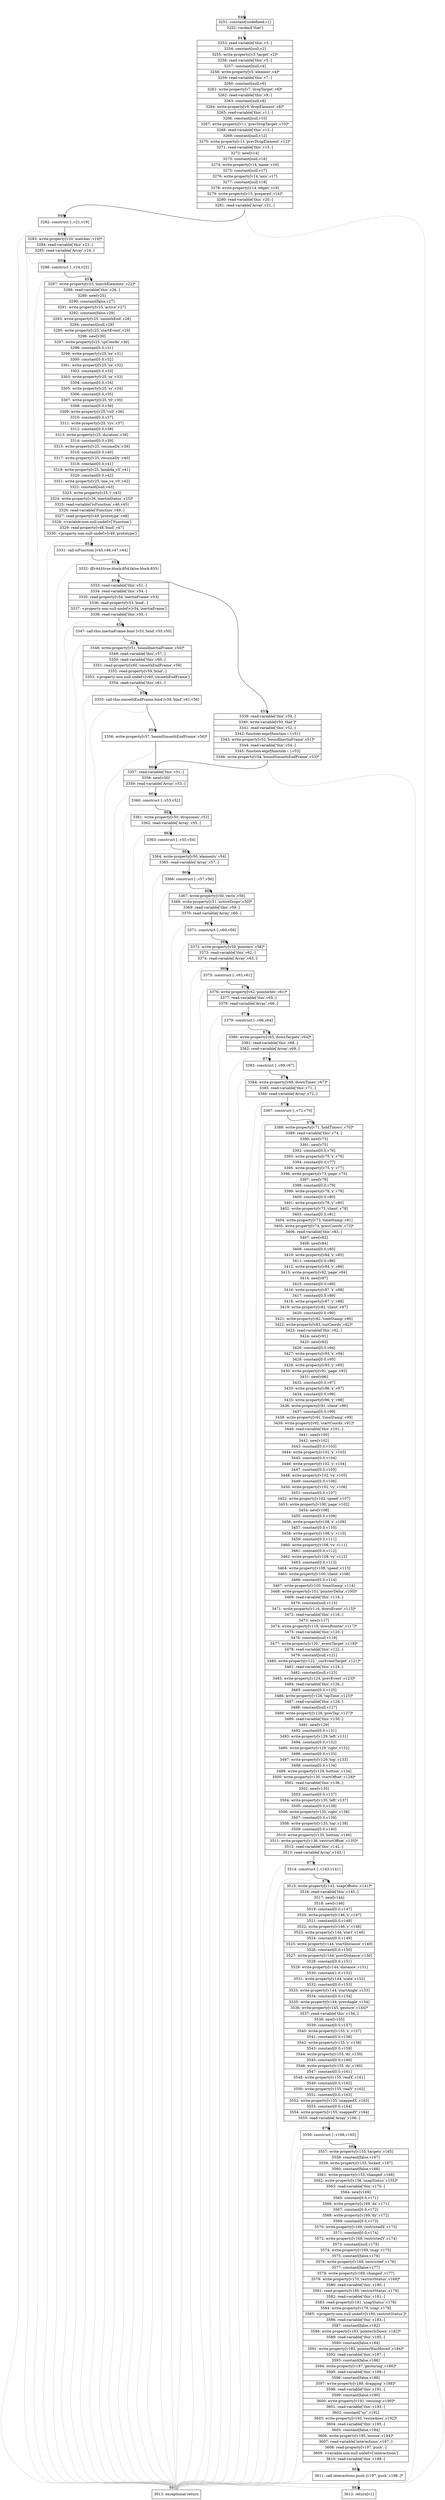 digraph {
rankdir="TD"
BB_entry59[shape=none,label=""];
BB_entry59 -> BB846 [tailport=s, headport=n, headlabel="    846"]
BB846 [shape=record label="{3251: constant[undefined,v1]|3252: vardecl['that']}" ] 
BB846 -> BB847 [tailport=s, headport=n, headlabel="      847"]
BB847 [shape=record label="{3253: read-variable['this',v3,-]|3254: constant[null,v2]|3255: write-property[v3,'target',v2]*|3256: read-variable['this',v5,-]|3257: constant[null,v4]|3258: write-property[v5,'element',v4]*|3259: read-variable['this',v7,-]|3260: constant[null,v6]|3261: write-property[v7,'dropTarget',v6]*|3262: read-variable['this',v9,-]|3263: constant[null,v8]|3264: write-property[v9,'dropElement',v8]*|3265: read-variable['this',v11,-]|3266: constant[null,v10]|3267: write-property[v11,'prevDropTarget',v10]*|3268: read-variable['this',v13,-]|3269: constant[null,v12]|3270: write-property[v13,'prevDropElement',v12]*|3271: read-variable['this',v15,-]|3272: new[v14]|3273: constant[null,v16]|3274: write-property[v14,'name',v16]|3275: constant[null,v17]|3276: write-property[v14,'axis',v17]|3277: constant[null,v18]|3278: write-property[v14,'edges',v18]|3279: write-property[v15,'prepared',v14]*|3280: read-variable['this',v20,-]|3281: read-variable['Array',v21,-]}" ] 
BB847 -> BB848 [tailport=s, headport=n, headlabel="      848"]
BB847 -> BB883 [tailport=s, headport=n, color=gray, headlabel="      883"]
BB848 [shape=record label="{3282: construct [-,v21,v19]}" ] 
BB848 -> BB849 [tailport=s, headport=n, headlabel="      849"]
BB848 -> BB883 [tailport=s, headport=n, color=gray]
BB849 [shape=record label="{3283: write-property[v20,'matches',v19]*|3284: read-variable['this',v23,-]|3285: read-variable['Array',v24,-]}" ] 
BB849 -> BB850 [tailport=s, headport=n, headlabel="      850"]
BB849 -> BB883 [tailport=s, headport=n, color=gray]
BB850 [shape=record label="{3286: construct [-,v24,v22]}" ] 
BB850 -> BB851 [tailport=s, headport=n, headlabel="      851"]
BB850 -> BB883 [tailport=s, headport=n, color=gray]
BB851 [shape=record label="{3287: write-property[v23,'matchElements',v22]*|3288: read-variable['this',v26,-]|3289: new[v25]|3290: constant[false,v27]|3291: write-property[v25,'active',v27]|3292: constant[false,v28]|3293: write-property[v25,'smoothEnd',v28]|3294: constant[null,v29]|3295: write-property[v25,'startEvent',v29]|3296: new[v30]|3297: write-property[v25,'upCoords',v30]|3298: constant[0.0,v31]|3299: write-property[v25,'xe',v31]|3300: constant[0.0,v32]|3301: write-property[v25,'ye',v32]|3302: constant[0.0,v33]|3303: write-property[v25,'sx',v33]|3304: constant[0.0,v34]|3305: write-property[v25,'sy',v34]|3306: constant[0.0,v35]|3307: write-property[v25,'t0',v35]|3308: constant[0.0,v36]|3309: write-property[v25,'vx0',v36]|3310: constant[0.0,v37]|3311: write-property[v25,'vys',v37]|3312: constant[0.0,v38]|3313: write-property[v25,'duration',v38]|3314: constant[0.0,v39]|3315: write-property[v25,'resumeDx',v39]|3316: constant[0.0,v40]|3317: write-property[v25,'resumeDy',v40]|3318: constant[0.0,v41]|3319: write-property[v25,'lambda_v0',v41]|3320: constant[0.0,v42]|3321: write-property[v25,'one_ve_v0',v42]|3322: constant[null,v43]|3323: write-property[v25,'i',v43]|3324: write-property[v26,'inertiaStatus',v25]*|3325: read-variable['isFunction',v46,v45]|3326: read-variable['Function',v49,-]|3327: read-property[v49,'prototype',v48]|3328: \<variable-non-null-undef\>['Function']|3329: read-property[v48,'bind',v47]|3330: \<property-non-null-undef\>[v49,'prototype']}" ] 
BB851 -> BB852 [tailport=s, headport=n, headlabel="      852"]
BB851 -> BB883 [tailport=s, headport=n, color=gray]
BB852 [shape=record label="{3331: call-isFunction [v45,v46,v47,v44]}" ] 
BB852 -> BB853 [tailport=s, headport=n, headlabel="      853"]
BB852 -> BB883 [tailport=s, headport=n, color=gray]
BB853 [shape=record label="{3332: if[v44](true-block:854,false-block:855)}" ] 
BB853 -> BB854 [tailport=s, headport=n, headlabel="      854"]
BB853 -> BB855 [tailport=s, headport=n, headlabel="      855"]
BB854 [shape=record label="{3333: read-variable['this',v51,-]|3334: read-variable['this',v54,-]|3335: read-property[v54,'inertiaFrame',v53]|3336: read-property[v53,'bind',-]|3337: \<property-non-null-undef\>[v54,'inertiaFrame']|3338: read-variable['this',v55,-]}" ] 
BB854 -> BB856 [tailport=s, headport=n, headlabel="      856"]
BB854 -> BB883 [tailport=s, headport=n, color=gray]
BB855 [shape=record label="{3339: read-variable['this',v50,-]|3340: write-variable[v50,'that']*|3341: read-variable['this',v52,-]|3342: function-expr[function ( ),v51]|3343: write-property[v52,'boundInertiaFrame',v51]*|3344: read-variable['this',v54,-]|3345: function-expr[function ( ),v53]|3346: write-property[v54,'boundSmoothEndFrame',v53]*}" ] 
BB855 -> BB860 [tailport=s, headport=n, headlabel="      860"]
BB855 -> BB883 [tailport=s, headport=n, color=gray]
BB856 [shape=record label="{3347: call-this.inertiaFrame.bind [v53,'bind',v55,v50]}" ] 
BB856 -> BB857 [tailport=s, headport=n, headlabel="      857"]
BB856 -> BB883 [tailport=s, headport=n, color=gray]
BB857 [shape=record label="{3348: write-property[v51,'boundInertiaFrame',v50]*|3349: read-variable['this',v57,-]|3350: read-variable['this',v60,-]|3351: read-property[v60,'smoothEndFrame',v59]|3352: read-property[v59,'bind',-]|3353: \<property-non-null-undef\>[v60,'smoothEndFrame']|3354: read-variable['this',v61,-]}" ] 
BB857 -> BB858 [tailport=s, headport=n, headlabel="      858"]
BB857 -> BB883 [tailport=s, headport=n, color=gray]
BB858 [shape=record label="{3355: call-this.smoothEndFrame.bind [v59,'bind',v61,v56]}" ] 
BB858 -> BB859 [tailport=s, headport=n, headlabel="      859"]
BB858 -> BB883 [tailport=s, headport=n, color=gray]
BB859 [shape=record label="{3356: write-property[v57,'boundSmoothEndFrame',v56]*}" ] 
BB859 -> BB860 [tailport=s, headport=n]
BB859 -> BB883 [tailport=s, headport=n, color=gray]
BB860 [shape=record label="{3357: read-variable['this',v51,-]|3358: new[v50]|3359: read-variable['Array',v53,-]}" ] 
BB860 -> BB861 [tailport=s, headport=n, headlabel="      861"]
BB860 -> BB883 [tailport=s, headport=n, color=gray]
BB861 [shape=record label="{3360: construct [-,v53,v52]}" ] 
BB861 -> BB862 [tailport=s, headport=n, headlabel="      862"]
BB861 -> BB883 [tailport=s, headport=n, color=gray]
BB862 [shape=record label="{3361: write-property[v50,'dropzones',v52]|3362: read-variable['Array',v55,-]}" ] 
BB862 -> BB863 [tailport=s, headport=n, headlabel="      863"]
BB862 -> BB883 [tailport=s, headport=n, color=gray]
BB863 [shape=record label="{3363: construct [-,v55,v54]}" ] 
BB863 -> BB864 [tailport=s, headport=n, headlabel="      864"]
BB863 -> BB883 [tailport=s, headport=n, color=gray]
BB864 [shape=record label="{3364: write-property[v50,'elements',v54]|3365: read-variable['Array',v57,-]}" ] 
BB864 -> BB865 [tailport=s, headport=n, headlabel="      865"]
BB864 -> BB883 [tailport=s, headport=n, color=gray]
BB865 [shape=record label="{3366: construct [-,v57,v56]}" ] 
BB865 -> BB866 [tailport=s, headport=n, headlabel="      866"]
BB865 -> BB883 [tailport=s, headport=n, color=gray]
BB866 [shape=record label="{3367: write-property[v50,'rects',v56]|3368: write-property[v51,'activeDrops',v50]*|3369: read-variable['this',v59,-]|3370: read-variable['Array',v60,-]}" ] 
BB866 -> BB867 [tailport=s, headport=n, headlabel="      867"]
BB866 -> BB883 [tailport=s, headport=n, color=gray]
BB867 [shape=record label="{3371: construct [-,v60,v58]}" ] 
BB867 -> BB868 [tailport=s, headport=n, headlabel="      868"]
BB867 -> BB883 [tailport=s, headport=n, color=gray]
BB868 [shape=record label="{3372: write-property[v59,'pointers',v58]*|3373: read-variable['this',v62,-]|3374: read-variable['Array',v63,-]}" ] 
BB868 -> BB869 [tailport=s, headport=n, headlabel="      869"]
BB868 -> BB883 [tailport=s, headport=n, color=gray]
BB869 [shape=record label="{3375: construct [-,v63,v61]}" ] 
BB869 -> BB870 [tailport=s, headport=n, headlabel="      870"]
BB869 -> BB883 [tailport=s, headport=n, color=gray]
BB870 [shape=record label="{3376: write-property[v62,'pointerIds',v61]*|3377: read-variable['this',v65,-]|3378: read-variable['Array',v66,-]}" ] 
BB870 -> BB871 [tailport=s, headport=n, headlabel="      871"]
BB870 -> BB883 [tailport=s, headport=n, color=gray]
BB871 [shape=record label="{3379: construct [-,v66,v64]}" ] 
BB871 -> BB872 [tailport=s, headport=n, headlabel="      872"]
BB871 -> BB883 [tailport=s, headport=n, color=gray]
BB872 [shape=record label="{3380: write-property[v65,'downTargets',v64]*|3381: read-variable['this',v68,-]|3382: read-variable['Array',v69,-]}" ] 
BB872 -> BB873 [tailport=s, headport=n, headlabel="      873"]
BB872 -> BB883 [tailport=s, headport=n, color=gray]
BB873 [shape=record label="{3383: construct [-,v69,v67]}" ] 
BB873 -> BB874 [tailport=s, headport=n, headlabel="      874"]
BB873 -> BB883 [tailport=s, headport=n, color=gray]
BB874 [shape=record label="{3384: write-property[v68,'downTimes',v67]*|3385: read-variable['this',v71,-]|3386: read-variable['Array',v72,-]}" ] 
BB874 -> BB875 [tailport=s, headport=n, headlabel="      875"]
BB874 -> BB883 [tailport=s, headport=n, color=gray]
BB875 [shape=record label="{3387: construct [-,v72,v70]}" ] 
BB875 -> BB876 [tailport=s, headport=n, headlabel="      876"]
BB875 -> BB883 [tailport=s, headport=n, color=gray]
BB876 [shape=record label="{3388: write-property[v71,'holdTimers',v70]*|3389: read-variable['this',v74,-]|3390: new[v73]|3391: new[v75]|3392: constant[0.0,v76]|3393: write-property[v75,'x',v76]|3394: constant[0.0,v77]|3395: write-property[v75,'y',v77]|3396: write-property[v73,'page',v75]|3397: new[v78]|3398: constant[0.0,v79]|3399: write-property[v78,'x',v79]|3400: constant[0.0,v80]|3401: write-property[v78,'y',v80]|3402: write-property[v73,'client',v78]|3403: constant[0.0,v81]|3404: write-property[v73,'timeStamp',v81]|3405: write-property[v74,'prevCoords',v73]*|3406: read-variable['this',v83,-]|3407: new[v82]|3408: new[v84]|3409: constant[0.0,v85]|3410: write-property[v84,'x',v85]|3411: constant[0.0,v86]|3412: write-property[v84,'y',v86]|3413: write-property[v82,'page',v84]|3414: new[v87]|3415: constant[0.0,v88]|3416: write-property[v87,'x',v88]|3417: constant[0.0,v89]|3418: write-property[v87,'y',v89]|3419: write-property[v82,'client',v87]|3420: constant[0.0,v90]|3421: write-property[v82,'timeStamp',v90]|3422: write-property[v83,'curCoords',v82]*|3423: read-variable['this',v92,-]|3424: new[v91]|3425: new[v93]|3426: constant[0.0,v94]|3427: write-property[v93,'x',v94]|3428: constant[0.0,v95]|3429: write-property[v93,'y',v95]|3430: write-property[v91,'page',v93]|3431: new[v96]|3432: constant[0.0,v97]|3433: write-property[v96,'x',v97]|3434: constant[0.0,v98]|3435: write-property[v96,'y',v98]|3436: write-property[v91,'client',v96]|3437: constant[0.0,v99]|3438: write-property[v91,'timeStamp',v99]|3439: write-property[v92,'startCoords',v91]*|3440: read-variable['this',v101,-]|3441: new[v100]|3442: new[v102]|3443: constant[0.0,v103]|3444: write-property[v102,'x',v103]|3445: constant[0.0,v104]|3446: write-property[v102,'y',v104]|3447: constant[0.0,v105]|3448: write-property[v102,'vx',v105]|3449: constant[0.0,v106]|3450: write-property[v102,'vy',v106]|3451: constant[0.0,v107]|3452: write-property[v102,'speed',v107]|3453: write-property[v100,'page',v102]|3454: new[v108]|3455: constant[0.0,v109]|3456: write-property[v108,'x',v109]|3457: constant[0.0,v110]|3458: write-property[v108,'y',v110]|3459: constant[0.0,v111]|3460: write-property[v108,'vx',v111]|3461: constant[0.0,v112]|3462: write-property[v108,'vy',v112]|3463: constant[0.0,v113]|3464: write-property[v108,'speed',v113]|3465: write-property[v100,'client',v108]|3466: constant[0.0,v114]|3467: write-property[v100,'timeStamp',v114]|3468: write-property[v101,'pointerDelta',v100]*|3469: read-variable['this',v116,-]|3470: constant[null,v115]|3471: write-property[v116,'downEvent',v115]*|3472: read-variable['this',v118,-]|3473: new[v117]|3474: write-property[v118,'downPointer',v117]*|3475: read-variable['this',v120,-]|3476: constant[null,v119]|3477: write-property[v120,'_eventTarget',v119]*|3478: read-variable['this',v122,-]|3479: constant[null,v121]|3480: write-property[v122,'_curEventTarget',v121]*|3481: read-variable['this',v124,-]|3482: constant[null,v123]|3483: write-property[v124,'prevEvent',v123]*|3484: read-variable['this',v126,-]|3485: constant[0.0,v125]|3486: write-property[v126,'tapTime',v125]*|3487: read-variable['this',v128,-]|3488: constant[null,v127]|3489: write-property[v128,'prevTap',v127]*|3490: read-variable['this',v130,-]|3491: new[v129]|3492: constant[0.0,v131]|3493: write-property[v129,'left',v131]|3494: constant[0.0,v132]|3495: write-property[v129,'right',v132]|3496: constant[0.0,v133]|3497: write-property[v129,'top',v133]|3498: constant[0.0,v134]|3499: write-property[v129,'bottom',v134]|3500: write-property[v130,'startOffset',v129]*|3501: read-variable['this',v136,-]|3502: new[v135]|3503: constant[0.0,v137]|3504: write-property[v135,'left',v137]|3505: constant[0.0,v138]|3506: write-property[v135,'right',v138]|3507: constant[0.0,v139]|3508: write-property[v135,'top',v139]|3509: constant[0.0,v140]|3510: write-property[v135,'bottom',v140]|3511: write-property[v136,'restrictOffset',v135]*|3512: read-variable['this',v142,-]|3513: read-variable['Array',v143,-]}" ] 
BB876 -> BB877 [tailport=s, headport=n, headlabel="      877"]
BB876 -> BB883 [tailport=s, headport=n, color=gray]
BB877 [shape=record label="{3514: construct [-,v143,v141]}" ] 
BB877 -> BB878 [tailport=s, headport=n, headlabel="      878"]
BB877 -> BB883 [tailport=s, headport=n, color=gray]
BB878 [shape=record label="{3515: write-property[v142,'snapOffsets',v141]*|3516: read-variable['this',v145,-]|3517: new[v144]|3518: new[v146]|3519: constant[0.0,v147]|3520: write-property[v146,'x',v147]|3521: constant[0.0,v148]|3522: write-property[v146,'y',v148]|3523: write-property[v144,'start',v146]|3524: constant[0.0,v149]|3525: write-property[v144,'startDistance',v149]|3526: constant[0.0,v150]|3527: write-property[v144,'prevDistance',v150]|3528: constant[0.0,v151]|3529: write-property[v144,'distance',v151]|3530: constant[1.0,v152]|3531: write-property[v144,'scale',v152]|3532: constant[0.0,v153]|3533: write-property[v144,'startAngle',v153]|3534: constant[0.0,v154]|3535: write-property[v144,'prevAngle',v154]|3536: write-property[v145,'gesture',v144]*|3537: read-variable['this',v156,-]|3538: new[v155]|3539: constant[0.0,v157]|3540: write-property[v155,'x',v157]|3541: constant[0.0,v158]|3542: write-property[v155,'y',v158]|3543: constant[0.0,v159]|3544: write-property[v155,'dx',v159]|3545: constant[0.0,v160]|3546: write-property[v155,'dy',v160]|3547: constant[0.0,v161]|3548: write-property[v155,'realX',v161]|3549: constant[0.0,v162]|3550: write-property[v155,'realY',v162]|3551: constant[0.0,v163]|3552: write-property[v155,'snappedX',v163]|3553: constant[0.0,v164]|3554: write-property[v155,'snappedY',v164]|3555: read-variable['Array',v166,-]}" ] 
BB878 -> BB879 [tailport=s, headport=n, headlabel="      879"]
BB878 -> BB883 [tailport=s, headport=n, color=gray]
BB879 [shape=record label="{3556: construct [-,v166,v165]}" ] 
BB879 -> BB880 [tailport=s, headport=n, headlabel="      880"]
BB879 -> BB883 [tailport=s, headport=n, color=gray]
BB880 [shape=record label="{3557: write-property[v155,'targets',v165]|3558: constant[false,v167]|3559: write-property[v155,'locked',v167]|3560: constant[false,v168]|3561: write-property[v155,'changed',v168]|3562: write-property[v156,'snapStatus',v155]*|3563: read-variable['this',v170,-]|3564: new[v169]|3565: constant[0.0,v171]|3566: write-property[v169,'dx',v171]|3567: constant[0.0,v172]|3568: write-property[v169,'dy',v172]|3569: constant[0.0,v173]|3570: write-property[v169,'restrictedX',v173]|3571: constant[0.0,v174]|3572: write-property[v169,'restrictedY',v174]|3573: constant[null,v175]|3574: write-property[v169,'snap',v175]|3575: constant[false,v176]|3576: write-property[v169,'restricted',v176]|3577: constant[false,v177]|3578: write-property[v169,'changed',v177]|3579: write-property[v170,'restrictStatus',v169]*|3580: read-variable['this',v180,-]|3581: read-property[v180,'restrictStatus',v179]|3582: read-variable['this',v181,-]|3583: read-property[v181,'snapStatus',v178]|3584: write-property[v179,'snap',v178]|3585: \<property-non-null-undef\>[v180,'restrictStatus']*|3586: read-variable['this',v183,-]|3587: constant[false,v182]|3588: write-property[v183,'pointerIsDown',v182]*|3589: read-variable['this',v185,-]|3590: constant[false,v184]|3591: write-property[v185,'pointerWasMoved',v184]*|3592: read-variable['this',v187,-]|3593: constant[false,v186]|3594: write-property[v187,'gesturing',v186]*|3595: read-variable['this',v189,-]|3596: constant[false,v188]|3597: write-property[v189,'dragging',v188]*|3598: read-variable['this',v191,-]|3599: constant[false,v190]|3600: write-property[v191,'resizing',v190]*|3601: read-variable['this',v193,-]|3602: constant[\"xy\",v192]|3603: write-property[v193,'resizeAxes',v192]*|3604: read-variable['this',v195,-]|3605: constant[false,v194]|3606: write-property[v195,'mouse',v194]*|3607: read-variable['interactions',v197,-]|3608: read-property[v197,'push',-]|3609: \<variable-non-null-undef\>['interactions']|3610: read-variable['this',v198,-]}" ] 
BB880 -> BB881 [tailport=s, headport=n, headlabel="      881"]
BB880 -> BB883 [tailport=s, headport=n, color=gray]
BB881 [shape=record label="{3611: call-interactions.push [v197,'push',v198,-]*}" ] 
BB881 -> BB882 [tailport=s, headport=n, headlabel="      882"]
BB881 -> BB883 [tailport=s, headport=n, color=gray]
BB882 [shape=record label="{3612: return[v1]}" ] 
BB883 [shape=record label="{3613: exceptional-return}" ] 
//#$~ 1319
}
